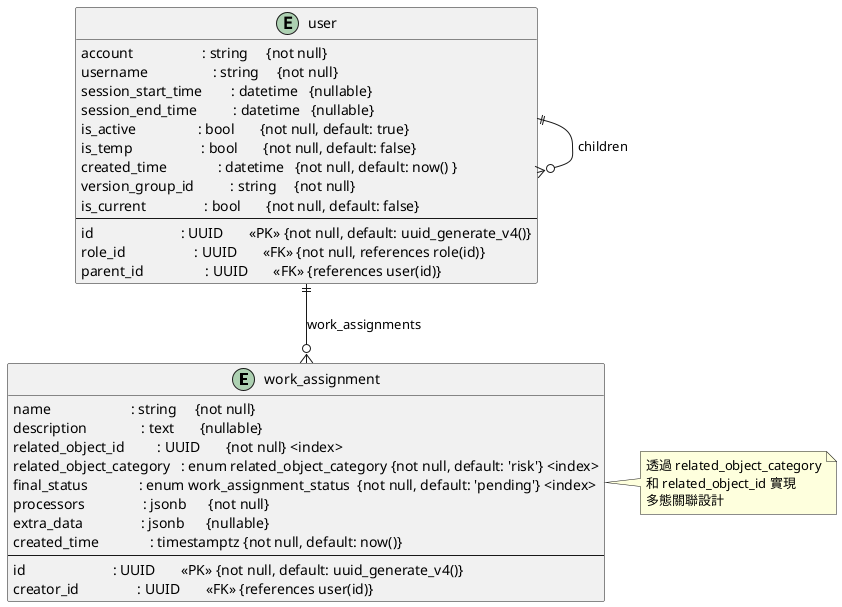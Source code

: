 @startuml
' skinparam linetype ortho

entity "work_assignment" as WASN {
    name                      : string     {not null}
    description               : text       {nullable}
    related_object_id         : UUID       {not null} <index>
    related_object_category   : enum related_object_category {not null, default: 'risk'} <index>
    final_status              : enum work_assignment_status  {not null, default: 'pending'} <index>
    processors                : jsonb      {not null}
    extra_data                : jsonb      {nullable}
    created_time              : timestamptz {not null, default: now()}
    --
    id                        : UUID       <<PK>> {not null, default: uuid_generate_v4()}
    creator_id                : UUID       <<FK>> {references user(id)}
}

entity "user" as USR {
    account                   : string     {not null}
    username                  : string     {not null}
    session_start_time        : datetime   {nullable}
    session_end_time          : datetime   {nullable}
    is_active                 : bool       {not null, default: true}
    is_temp                   : bool       {not null, default: false}
    created_time              : datetime   {not null, default: now() }
    version_group_id          : string     {not null}
    is_current                : bool       {not null, default: false}
    --
    id                        : UUID       <<PK>> {not null, default: uuid_generate_v4()}
    role_id                   : UUID       <<FK>> {not null, references role(id)}
    parent_id                 : UUID       <<FK>> {references user(id)}
}
USR ||--o{ USR : children
USR ||--o{ WASN : work_assignments

note right of WASN
  透過 related_object_category
  和 related_object_id 實現
  多態關聯設計
end note

@enduml
